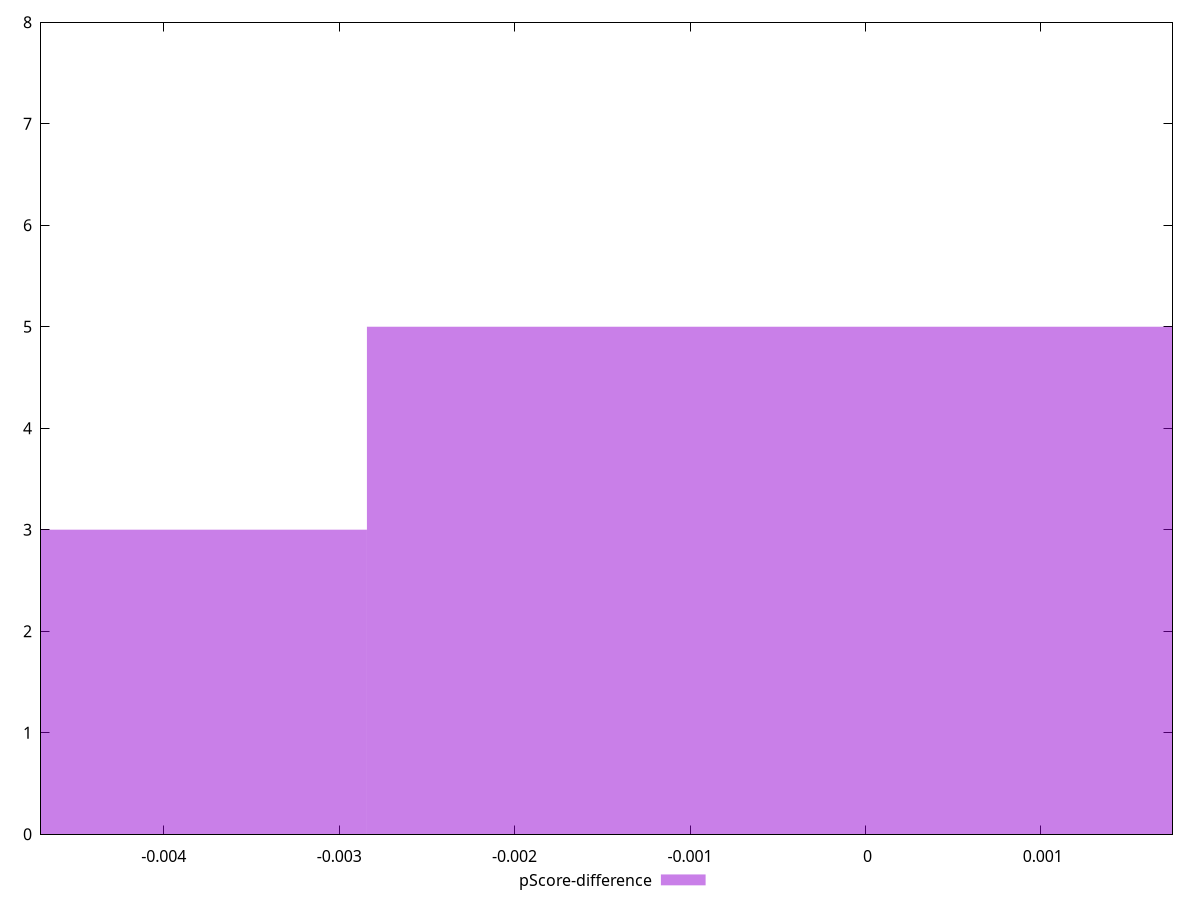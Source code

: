 reset

$pScoreDifference <<EOF
-0.005683958227641591 3
0 5
EOF

set key outside below
set boxwidth 0.005683958227641591
set xrange [-0.004700165825006229:0.0017507844305184872]
set yrange [0:8]
set trange [0:8]
set style fill transparent solid 0.5 noborder
set terminal svg size 640, 490 enhanced background rgb 'white'
set output "report/report_00029_2021-02-24T13-36-40.390Z/speed-index/samples/astro/pScore-difference/histogram.svg"

plot $pScoreDifference title "pScore-difference" with boxes

reset
